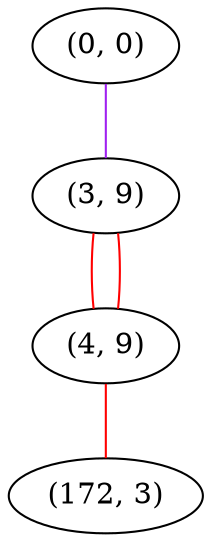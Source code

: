 graph "" {
"(0, 0)";
"(3, 9)";
"(4, 9)";
"(172, 3)";
"(0, 0)" -- "(3, 9)"  [color=purple, key=0, weight=4];
"(3, 9)" -- "(4, 9)"  [color=red, key=0, weight=1];
"(3, 9)" -- "(4, 9)"  [color=red, key=1, weight=1];
"(4, 9)" -- "(172, 3)"  [color=red, key=0, weight=1];
}
